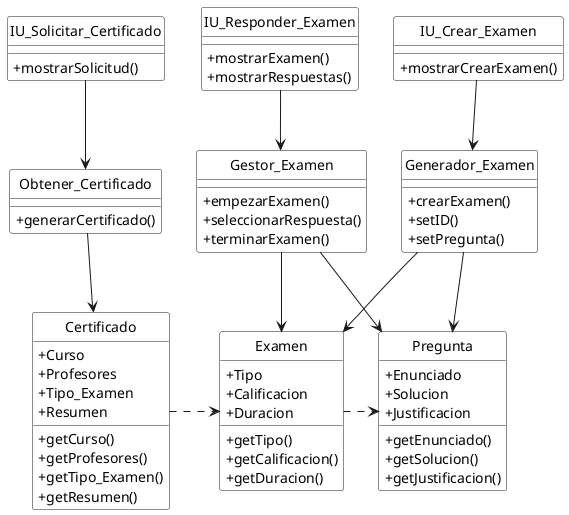 @startuml DIAGRAMA_CLASES
skinparam ClassBackgroundColor white
skinparam classAttributeIconSize 0
hide circle

class Examen {
    + Tipo
    + Calificacion
    + Duracion
    + getTipo()
    + getCalificacion()
    + getDuracion()
}

class Pregunta {
    + Enunciado
    + Solucion
    + Justificacion
    + getEnunciado()
    + getSolucion()
    + getJustificacion()
}

class Certificado {
    + Curso
    + Profesores
    + Tipo_Examen
    + Resumen
    + getCurso()
    + getProfesores()
    + getTipo_Examen()
    + getResumen()
}

class IU_Crear_Examen {
    + mostrarCrearExamen()
}

class Generador_Examen {
    + crearExamen()
    + setID()
    + setPregunta()
}

class IU_Responder_Examen {
    + mostrarExamen()
    + mostrarRespuestas()
}

class IU_Solicitar_Certificado {
    + mostrarSolicitud()
}

class Obtener_Certificado {
    + generarCertificado()
}

class Gestor_Examen {
    + empezarExamen()
    + seleccionarRespuesta()
    + terminarExamen()
}

'Interfaces de Usuario

IU_Responder_Examen -d-> Gestor_Examen
IU_Solicitar_Certificado -d-> Obtener_Certificado
IU_Crear_Examen -d-> Generador_Examen 

'Clases de control

Generador_Examen -d-> Examen
Generador_Examen -d-> Pregunta
Gestor_Examen -d-> Examen
Obtener_Certificado --> Certificado 
Gestor_Examen -d-> Pregunta

' Dependencias

Examen .r..> Pregunta
Certificado .r..> Examen

@enduml